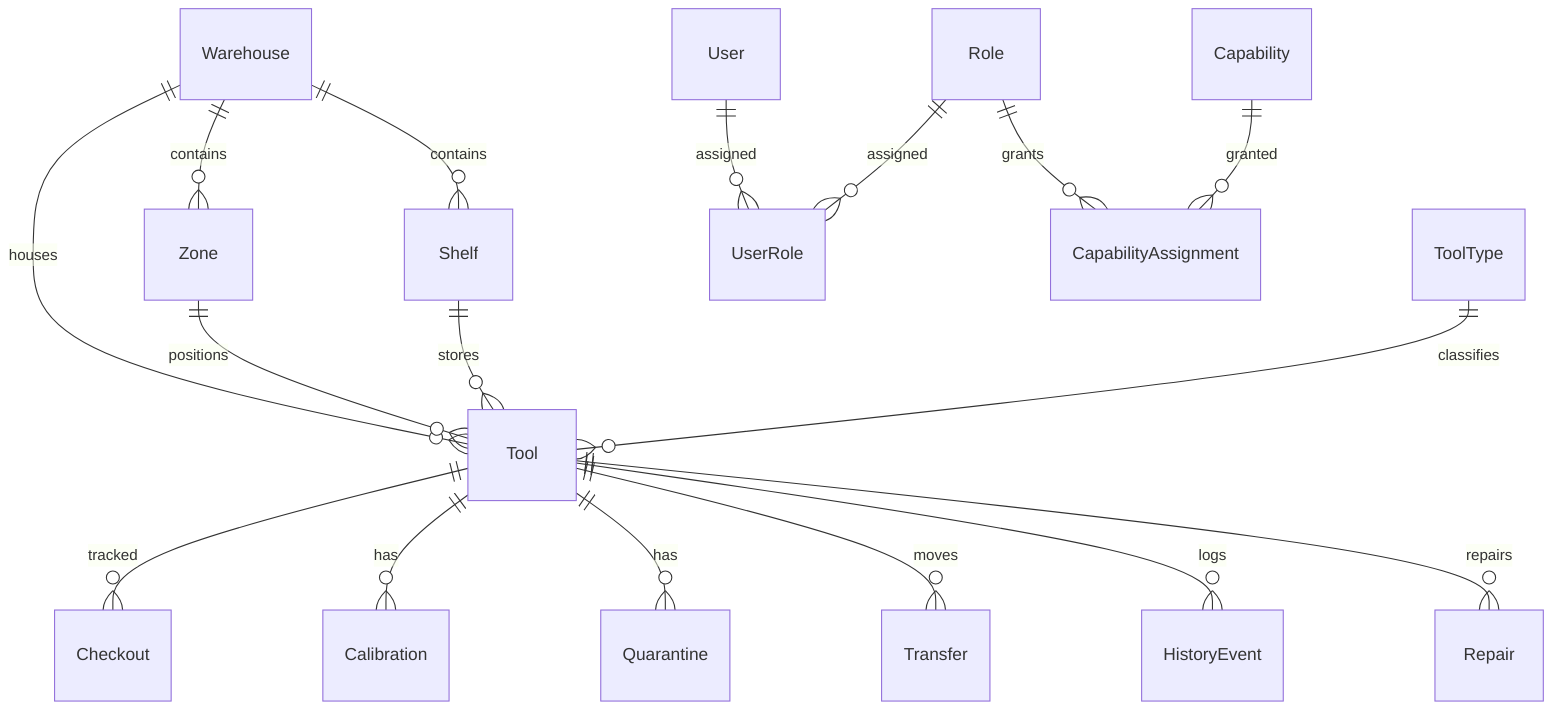 erDiagram
  Warehouse ||--o{ Zone : contains
  Warehouse ||--o{ Shelf : contains
  Warehouse ||--o{ Tool : houses
  Zone ||--o{ Tool : positions
  Shelf ||--o{ Tool : stores
  ToolType ||--o{ Tool : classifies
  Tool ||--o{ Checkout : tracked
  Tool ||--o{ Calibration : has
  Tool ||--o{ Quarantine : has
  Tool ||--o{ Transfer : moves
  Tool ||--o{ HistoryEvent : logs
  Tool ||--o{ Repair : repairs
  User ||--o{ UserRole : assigned
  Role ||--o{ UserRole : assigned
  Role ||--o{ CapabilityAssignment : grants
  Capability ||--o{ CapabilityAssignment : granted